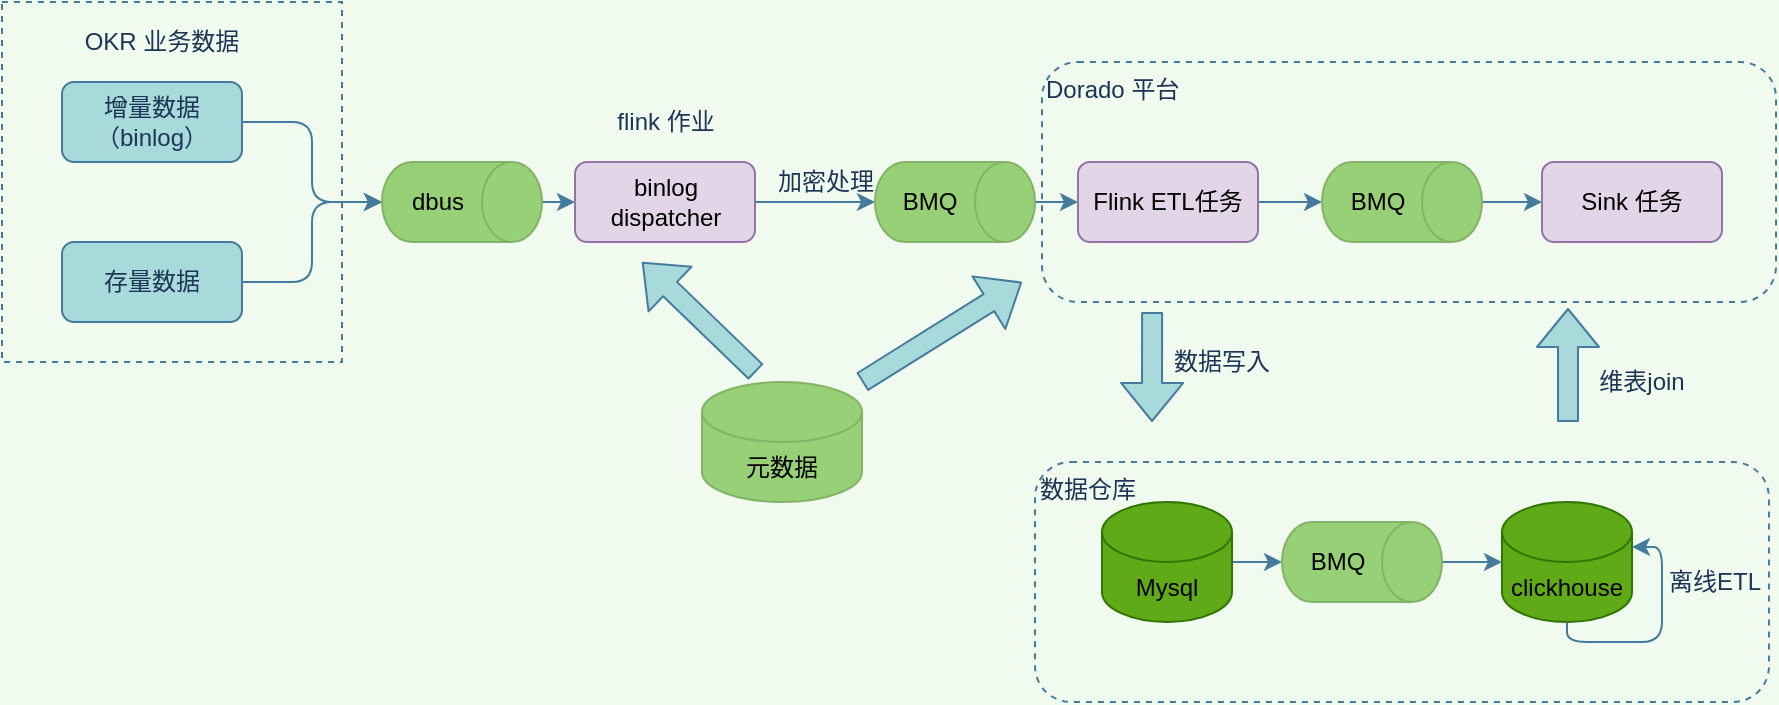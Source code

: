<mxfile version="14.2.3" type="github">
  <diagram id="6a731a19-8d31-9384-78a2-239565b7b9f0" name="Page-1">
    <mxGraphModel dx="1426" dy="769" grid="1" gridSize="10" guides="1" tooltips="1" connect="1" arrows="1" fold="1" page="1" pageScale="1" pageWidth="1169" pageHeight="827" background="#F1FAEE" math="0" shadow="0">
      <root>
        <mxCell id="0" />
        <mxCell id="1" parent="0" />
        <mxCell id="Rc0qGepZVWq9vl_8Q3Fg-58" style="edgeStyle=orthogonalEdgeStyle;curved=0;rounded=1;sketch=0;orthogonalLoop=1;jettySize=auto;html=1;exitX=1;exitY=0.5;exitDx=0;exitDy=0;strokeColor=#457B9D;fillColor=#A8DADC;fontColor=#1D3557;" edge="1" parent="1" source="Rc0qGepZVWq9vl_8Q3Fg-55" target="Rc0qGepZVWq9vl_8Q3Fg-57">
          <mxGeometry relative="1" as="geometry" />
        </mxCell>
        <mxCell id="Rc0qGepZVWq9vl_8Q3Fg-55" value="增量数据（binlog）" style="rounded=1;whiteSpace=wrap;html=1;sketch=0;strokeColor=#457B9D;fillColor=#A8DADC;fontColor=#1D3557;" vertex="1" parent="1">
          <mxGeometry x="170" y="260" width="90" height="40" as="geometry" />
        </mxCell>
        <mxCell id="Rc0qGepZVWq9vl_8Q3Fg-64" style="edgeStyle=orthogonalEdgeStyle;curved=0;rounded=1;sketch=0;orthogonalLoop=1;jettySize=auto;html=1;exitX=0.5;exitY=0;exitDx=0;exitDy=0;exitPerimeter=0;strokeColor=#457B9D;fillColor=#A8DADC;fontColor=#1D3557;" edge="1" parent="1" source="Rc0qGepZVWq9vl_8Q3Fg-57" target="Rc0qGepZVWq9vl_8Q3Fg-63">
          <mxGeometry relative="1" as="geometry" />
        </mxCell>
        <mxCell id="Rc0qGepZVWq9vl_8Q3Fg-57" value="dbus" style="shape=cylinder3;whiteSpace=wrap;html=1;boundedLbl=1;backgroundOutline=1;size=15;rounded=0;sketch=0;strokeColor=#82b366;direction=south;fillColor=#97D077;" vertex="1" parent="1">
          <mxGeometry x="330" y="300" width="80" height="40" as="geometry" />
        </mxCell>
        <mxCell id="Rc0qGepZVWq9vl_8Q3Fg-60" style="edgeStyle=orthogonalEdgeStyle;curved=0;rounded=1;sketch=0;orthogonalLoop=1;jettySize=auto;html=1;exitX=1;exitY=0.5;exitDx=0;exitDy=0;entryX=0.5;entryY=1;entryDx=0;entryDy=0;entryPerimeter=0;strokeColor=#457B9D;fillColor=#A8DADC;fontColor=#1D3557;" edge="1" parent="1" source="Rc0qGepZVWq9vl_8Q3Fg-59" target="Rc0qGepZVWq9vl_8Q3Fg-57">
          <mxGeometry relative="1" as="geometry" />
        </mxCell>
        <mxCell id="Rc0qGepZVWq9vl_8Q3Fg-59" value="存量数据" style="rounded=1;whiteSpace=wrap;html=1;sketch=0;strokeColor=#457B9D;fillColor=#A8DADC;fontColor=#1D3557;" vertex="1" parent="1">
          <mxGeometry x="170" y="340" width="90" height="40" as="geometry" />
        </mxCell>
        <mxCell id="Rc0qGepZVWq9vl_8Q3Fg-71" style="edgeStyle=orthogonalEdgeStyle;curved=0;rounded=1;sketch=0;orthogonalLoop=1;jettySize=auto;html=1;exitX=1;exitY=0.5;exitDx=0;exitDy=0;strokeColor=#457B9D;fillColor=#A8DADC;fontColor=#1D3557;" edge="1" parent="1" source="Rc0qGepZVWq9vl_8Q3Fg-63" target="Rc0qGepZVWq9vl_8Q3Fg-68">
          <mxGeometry relative="1" as="geometry" />
        </mxCell>
        <mxCell id="Rc0qGepZVWq9vl_8Q3Fg-63" value="binlog dispatcher" style="rounded=1;whiteSpace=wrap;html=1;sketch=0;strokeColor=#9673a6;fillColor=#e1d5e7;" vertex="1" parent="1">
          <mxGeometry x="426.5" y="300" width="90" height="40" as="geometry" />
        </mxCell>
        <mxCell id="Rc0qGepZVWq9vl_8Q3Fg-65" value="flink 作业" style="text;html=1;strokeColor=none;fillColor=none;align=center;verticalAlign=middle;whiteSpace=wrap;rounded=0;sketch=0;fontColor=#1D3557;" vertex="1" parent="1">
          <mxGeometry x="426.5" y="270" width="90" height="20" as="geometry" />
        </mxCell>
        <mxCell id="Rc0qGepZVWq9vl_8Q3Fg-77" style="edgeStyle=orthogonalEdgeStyle;curved=0;rounded=1;sketch=0;orthogonalLoop=1;jettySize=auto;html=1;exitX=0.5;exitY=0;exitDx=0;exitDy=0;exitPerimeter=0;entryX=0;entryY=0.5;entryDx=0;entryDy=0;strokeColor=#457B9D;fillColor=#A8DADC;fontColor=#1D3557;" edge="1" parent="1" source="Rc0qGepZVWq9vl_8Q3Fg-68" target="Rc0qGepZVWq9vl_8Q3Fg-76">
          <mxGeometry relative="1" as="geometry" />
        </mxCell>
        <mxCell id="Rc0qGepZVWq9vl_8Q3Fg-68" value="BMQ" style="shape=cylinder3;whiteSpace=wrap;html=1;boundedLbl=1;backgroundOutline=1;size=15;rounded=0;sketch=0;strokeColor=#82b366;direction=south;fillColor=#97D077;" vertex="1" parent="1">
          <mxGeometry x="576.5" y="300" width="80" height="40" as="geometry" />
        </mxCell>
        <mxCell id="Rc0qGepZVWq9vl_8Q3Fg-75" value="加密处理" style="text;html=1;strokeColor=none;fillColor=none;align=center;verticalAlign=middle;whiteSpace=wrap;rounded=0;sketch=0;fontColor=#1D3557;" vertex="1" parent="1">
          <mxGeometry x="526.5" y="300" width="50" height="20" as="geometry" />
        </mxCell>
        <mxCell id="Rc0qGepZVWq9vl_8Q3Fg-109" style="edgeStyle=orthogonalEdgeStyle;curved=0;rounded=1;sketch=0;orthogonalLoop=1;jettySize=auto;html=1;exitX=1;exitY=0.5;exitDx=0;exitDy=0;startArrow=none;startFill=0;strokeColor=#457B9D;fillColor=#A8DADC;fontColor=#1D3557;" edge="1" parent="1" source="Rc0qGepZVWq9vl_8Q3Fg-76" target="Rc0qGepZVWq9vl_8Q3Fg-108">
          <mxGeometry relative="1" as="geometry" />
        </mxCell>
        <mxCell id="Rc0qGepZVWq9vl_8Q3Fg-76" value="Flink ETL任务" style="rounded=1;whiteSpace=wrap;html=1;sketch=0;strokeColor=#9673a6;fillColor=#e1d5e7;" vertex="1" parent="1">
          <mxGeometry x="678" y="300" width="90" height="40" as="geometry" />
        </mxCell>
        <mxCell id="Rc0qGepZVWq9vl_8Q3Fg-115" style="edgeStyle=orthogonalEdgeStyle;curved=0;rounded=1;sketch=0;orthogonalLoop=1;jettySize=auto;html=1;exitX=1;exitY=0.5;exitDx=0;exitDy=0;exitPerimeter=0;startArrow=none;startFill=0;strokeColor=#457B9D;fillColor=#A8DADC;fontColor=#1D3557;" edge="1" parent="1" source="Rc0qGepZVWq9vl_8Q3Fg-81" target="Rc0qGepZVWq9vl_8Q3Fg-83">
          <mxGeometry relative="1" as="geometry" />
        </mxCell>
        <mxCell id="Rc0qGepZVWq9vl_8Q3Fg-81" value="&lt;font color=&quot;#000000&quot;&gt;Mysql&lt;/font&gt;" style="shape=cylinder3;whiteSpace=wrap;html=1;boundedLbl=1;backgroundOutline=1;size=15;rounded=0;sketch=0;strokeColor=#2D7600;fillColor=#60a917;fontColor=#ffffff;" vertex="1" parent="1">
          <mxGeometry x="690" y="470" width="65" height="60" as="geometry" />
        </mxCell>
        <mxCell id="Rc0qGepZVWq9vl_8Q3Fg-82" value="&lt;font color=&quot;#000000&quot;&gt;clickhouse&lt;/font&gt;" style="shape=cylinder3;whiteSpace=wrap;html=1;boundedLbl=1;backgroundOutline=1;size=15;rounded=0;sketch=0;strokeColor=#2D7600;fillColor=#60a917;fontColor=#ffffff;" vertex="1" parent="1">
          <mxGeometry x="890" y="470" width="65" height="60" as="geometry" />
        </mxCell>
        <mxCell id="Rc0qGepZVWq9vl_8Q3Fg-100" style="edgeStyle=orthogonalEdgeStyle;curved=0;rounded=1;sketch=0;orthogonalLoop=1;jettySize=auto;html=1;exitX=0.5;exitY=0;exitDx=0;exitDy=0;exitPerimeter=0;strokeColor=#457B9D;fillColor=#A8DADC;fontColor=#1D3557;" edge="1" parent="1" source="Rc0qGepZVWq9vl_8Q3Fg-83" target="Rc0qGepZVWq9vl_8Q3Fg-82">
          <mxGeometry relative="1" as="geometry" />
        </mxCell>
        <mxCell id="Rc0qGepZVWq9vl_8Q3Fg-83" value="BMQ" style="shape=cylinder3;whiteSpace=wrap;html=1;boundedLbl=1;backgroundOutline=1;size=15;rounded=0;sketch=0;strokeColor=#82b366;direction=south;fillColor=#97D077;" vertex="1" parent="1">
          <mxGeometry x="780" y="480" width="80" height="40" as="geometry" />
        </mxCell>
        <mxCell id="Rc0qGepZVWq9vl_8Q3Fg-87" value="" style="rounded=0;whiteSpace=wrap;html=1;sketch=0;strokeColor=#457B9D;fontColor=#1D3557;fillColor=none;dashed=1;" vertex="1" parent="1">
          <mxGeometry x="140" y="220" width="170" height="180" as="geometry" />
        </mxCell>
        <mxCell id="Rc0qGepZVWq9vl_8Q3Fg-88" value="OKR 业务数据" style="text;html=1;strokeColor=none;fillColor=none;align=center;verticalAlign=middle;whiteSpace=wrap;rounded=0;dashed=1;sketch=0;fontColor=#1D3557;" vertex="1" parent="1">
          <mxGeometry x="180" y="230" width="80" height="20" as="geometry" />
        </mxCell>
        <mxCell id="Rc0qGepZVWq9vl_8Q3Fg-111" style="edgeStyle=orthogonalEdgeStyle;curved=0;rounded=1;sketch=0;orthogonalLoop=1;jettySize=auto;html=1;exitX=0.5;exitY=0;exitDx=0;exitDy=0;exitPerimeter=0;startArrow=none;startFill=0;strokeColor=#457B9D;fillColor=#A8DADC;fontColor=#1D3557;" edge="1" parent="1" source="Rc0qGepZVWq9vl_8Q3Fg-108" target="Rc0qGepZVWq9vl_8Q3Fg-110">
          <mxGeometry relative="1" as="geometry" />
        </mxCell>
        <mxCell id="Rc0qGepZVWq9vl_8Q3Fg-108" value="BMQ" style="shape=cylinder3;whiteSpace=wrap;html=1;boundedLbl=1;backgroundOutline=1;size=15;rounded=0;sketch=0;strokeColor=#82b366;direction=south;fillColor=#97D077;" vertex="1" parent="1">
          <mxGeometry x="800" y="300" width="80" height="40" as="geometry" />
        </mxCell>
        <mxCell id="Rc0qGepZVWq9vl_8Q3Fg-110" value="Sink 任务" style="rounded=1;whiteSpace=wrap;html=1;sketch=0;strokeColor=#9673a6;fillColor=#e1d5e7;" vertex="1" parent="1">
          <mxGeometry x="910" y="300" width="90" height="40" as="geometry" />
        </mxCell>
        <mxCell id="Rc0qGepZVWq9vl_8Q3Fg-113" value="Dorado 平台" style="rounded=1;whiteSpace=wrap;html=1;dashed=1;sketch=0;strokeColor=#457B9D;fillColor=none;fontColor=#1D3557;align=left;verticalAlign=top;" vertex="1" parent="1">
          <mxGeometry x="660" y="250" width="367" height="120" as="geometry" />
        </mxCell>
        <mxCell id="Rc0qGepZVWq9vl_8Q3Fg-116" value="数据仓库" style="rounded=1;whiteSpace=wrap;html=1;dashed=1;sketch=0;strokeColor=#457B9D;fillColor=none;fontColor=#1D3557;align=left;verticalAlign=top;" vertex="1" parent="1">
          <mxGeometry x="656.5" y="450" width="367" height="120" as="geometry" />
        </mxCell>
        <mxCell id="Rc0qGepZVWq9vl_8Q3Fg-118" value="数据写入" style="text;html=1;strokeColor=none;fillColor=none;align=center;verticalAlign=middle;whiteSpace=wrap;rounded=0;dashed=1;sketch=0;fontColor=#1D3557;" vertex="1" parent="1">
          <mxGeometry x="710" y="390" width="80" height="20" as="geometry" />
        </mxCell>
        <mxCell id="Rc0qGepZVWq9vl_8Q3Fg-119" value="" style="shape=flexArrow;endArrow=classic;html=1;strokeColor=#457B9D;fillColor=#A8DADC;fontColor=#1D3557;" edge="1" parent="1">
          <mxGeometry width="50" height="50" relative="1" as="geometry">
            <mxPoint x="923" y="430" as="sourcePoint" />
            <mxPoint x="923" y="373" as="targetPoint" />
          </mxGeometry>
        </mxCell>
        <mxCell id="Rc0qGepZVWq9vl_8Q3Fg-120" value="" style="shape=flexArrow;endArrow=classic;html=1;strokeColor=#457B9D;fillColor=#A8DADC;fontColor=#1D3557;exitX=0.15;exitY=1.042;exitDx=0;exitDy=0;exitPerimeter=0;" edge="1" parent="1" source="Rc0qGepZVWq9vl_8Q3Fg-113">
          <mxGeometry width="50" height="50" relative="1" as="geometry">
            <mxPoint x="670" y="390" as="sourcePoint" />
            <mxPoint x="715" y="430" as="targetPoint" />
          </mxGeometry>
        </mxCell>
        <mxCell id="Rc0qGepZVWq9vl_8Q3Fg-121" value="维表join" style="text;html=1;strokeColor=none;fillColor=none;align=center;verticalAlign=middle;whiteSpace=wrap;rounded=0;dashed=1;sketch=0;fontColor=#1D3557;" vertex="1" parent="1">
          <mxGeometry x="920" y="400" width="80" height="20" as="geometry" />
        </mxCell>
        <mxCell id="Rc0qGepZVWq9vl_8Q3Fg-122" style="edgeStyle=orthogonalEdgeStyle;curved=0;rounded=1;sketch=0;orthogonalLoop=1;jettySize=auto;html=1;exitX=0.5;exitY=1;exitDx=0;exitDy=0;exitPerimeter=0;startArrow=none;startFill=0;strokeColor=#457B9D;fillColor=#A8DADC;fontColor=#1D3557;entryX=1;entryY=0;entryDx=0;entryDy=22.5;entryPerimeter=0;" edge="1" parent="1" source="Rc0qGepZVWq9vl_8Q3Fg-82" target="Rc0qGepZVWq9vl_8Q3Fg-82">
          <mxGeometry relative="1" as="geometry">
            <mxPoint x="942.5" y="560" as="sourcePoint" />
            <mxPoint x="967.5" y="560" as="targetPoint" />
            <Array as="points">
              <mxPoint x="923" y="540" />
              <mxPoint x="970" y="540" />
              <mxPoint x="970" y="493" />
            </Array>
          </mxGeometry>
        </mxCell>
        <mxCell id="Rc0qGepZVWq9vl_8Q3Fg-123" value="离线ETL" style="text;html=1;strokeColor=none;fillColor=none;align=center;verticalAlign=middle;whiteSpace=wrap;rounded=0;dashed=1;sketch=0;fontColor=#1D3557;" vertex="1" parent="1">
          <mxGeometry x="970" y="500" width="53" height="20" as="geometry" />
        </mxCell>
        <mxCell id="Rc0qGepZVWq9vl_8Q3Fg-124" style="edgeStyle=orthogonalEdgeStyle;curved=0;rounded=1;sketch=0;orthogonalLoop=1;jettySize=auto;html=1;exitX=0.5;exitY=1;exitDx=0;exitDy=0;startArrow=none;startFill=0;strokeColor=#457B9D;fillColor=#A8DADC;fontColor=#1D3557;" edge="1" parent="1" source="Rc0qGepZVWq9vl_8Q3Fg-123" target="Rc0qGepZVWq9vl_8Q3Fg-123">
          <mxGeometry relative="1" as="geometry" />
        </mxCell>
        <mxCell id="Rc0qGepZVWq9vl_8Q3Fg-125" value="元数据" style="shape=cylinder3;whiteSpace=wrap;html=1;boundedLbl=1;backgroundOutline=1;size=15;rounded=0;sketch=0;strokeColor=#82b366;direction=east;fillColor=#97D077;" vertex="1" parent="1">
          <mxGeometry x="490" y="410" width="80" height="60" as="geometry" />
        </mxCell>
        <mxCell id="Rc0qGepZVWq9vl_8Q3Fg-126" value="" style="shape=flexArrow;endArrow=classic;html=1;strokeColor=#457B9D;fillColor=#A8DADC;fontColor=#1D3557;exitX=0.338;exitY=-0.083;exitDx=0;exitDy=0;exitPerimeter=0;" edge="1" parent="1" source="Rc0qGepZVWq9vl_8Q3Fg-125">
          <mxGeometry width="50" height="50" relative="1" as="geometry">
            <mxPoint x="510" y="400" as="sourcePoint" />
            <mxPoint x="460" y="350" as="targetPoint" />
          </mxGeometry>
        </mxCell>
        <mxCell id="Rc0qGepZVWq9vl_8Q3Fg-127" value="" style="shape=flexArrow;endArrow=classic;html=1;strokeColor=#457B9D;fillColor=#A8DADC;fontColor=#1D3557;" edge="1" parent="1">
          <mxGeometry width="50" height="50" relative="1" as="geometry">
            <mxPoint x="570" y="410" as="sourcePoint" />
            <mxPoint x="650" y="360" as="targetPoint" />
          </mxGeometry>
        </mxCell>
      </root>
    </mxGraphModel>
  </diagram>
</mxfile>
